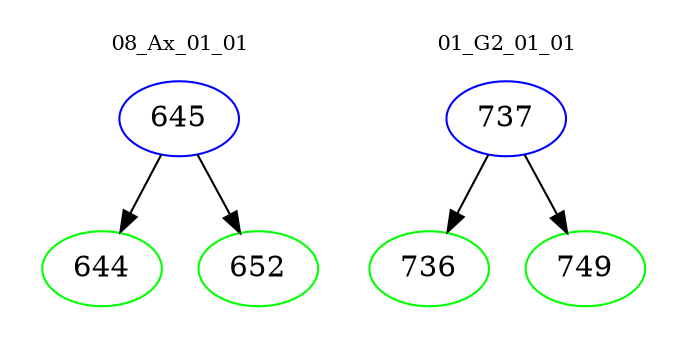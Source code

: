 digraph{
subgraph cluster_0 {
color = white
label = "08_Ax_01_01";
fontsize=10;
T0_645 [label="645", color="blue"]
T0_645 -> T0_644 [color="black"]
T0_644 [label="644", color="green"]
T0_645 -> T0_652 [color="black"]
T0_652 [label="652", color="green"]
}
subgraph cluster_1 {
color = white
label = "01_G2_01_01";
fontsize=10;
T1_737 [label="737", color="blue"]
T1_737 -> T1_736 [color="black"]
T1_736 [label="736", color="green"]
T1_737 -> T1_749 [color="black"]
T1_749 [label="749", color="green"]
}
}
